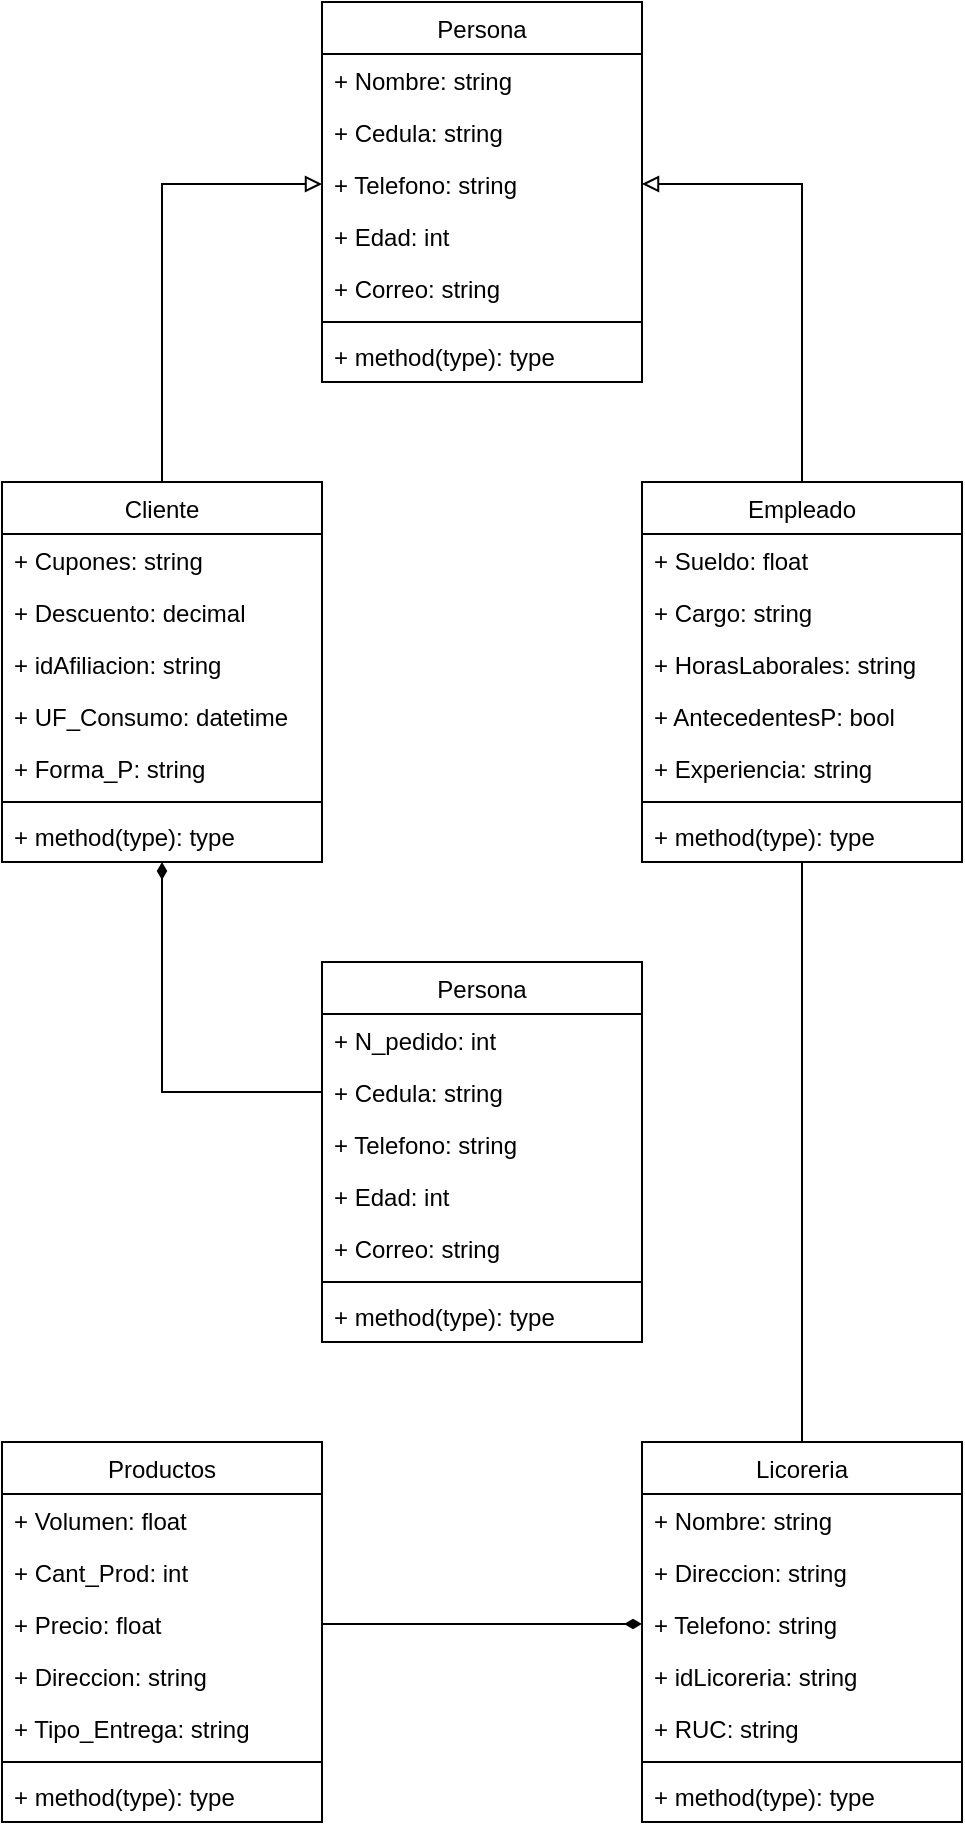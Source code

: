 <mxfile version="24.4.13" type="github">
  <diagram id="C5RBs43oDa-KdzZeNtuy" name="Page-1">
    <mxGraphModel dx="1009" dy="542" grid="1" gridSize="10" guides="1" tooltips="1" connect="1" arrows="1" fold="1" page="1" pageScale="1" pageWidth="827" pageHeight="1169" math="0" shadow="0">
      <root>
        <mxCell id="WIyWlLk6GJQsqaUBKTNV-0" />
        <mxCell id="WIyWlLk6GJQsqaUBKTNV-1" parent="WIyWlLk6GJQsqaUBKTNV-0" />
        <mxCell id="zkfFHV4jXpPFQw0GAbJ--17" value="Persona" style="swimlane;fontStyle=0;align=center;verticalAlign=top;childLayout=stackLayout;horizontal=1;startSize=26;horizontalStack=0;resizeParent=1;resizeLast=0;collapsible=1;marginBottom=0;rounded=0;shadow=0;strokeWidth=1;" parent="WIyWlLk6GJQsqaUBKTNV-1" vertex="1">
          <mxGeometry x="480" y="40" width="160" height="190" as="geometry">
            <mxRectangle x="550" y="140" width="160" height="26" as="alternateBounds" />
          </mxGeometry>
        </mxCell>
        <mxCell id="zkfFHV4jXpPFQw0GAbJ--18" value="+ Nombre: string" style="text;align=left;verticalAlign=top;spacingLeft=4;spacingRight=4;overflow=hidden;rotatable=0;points=[[0,0.5],[1,0.5]];portConstraint=eastwest;" parent="zkfFHV4jXpPFQw0GAbJ--17" vertex="1">
          <mxGeometry y="26" width="160" height="26" as="geometry" />
        </mxCell>
        <mxCell id="zkfFHV4jXpPFQw0GAbJ--19" value="+ Cedula: string" style="text;align=left;verticalAlign=top;spacingLeft=4;spacingRight=4;overflow=hidden;rotatable=0;points=[[0,0.5],[1,0.5]];portConstraint=eastwest;rounded=0;shadow=0;html=0;" parent="zkfFHV4jXpPFQw0GAbJ--17" vertex="1">
          <mxGeometry y="52" width="160" height="26" as="geometry" />
        </mxCell>
        <mxCell id="zkfFHV4jXpPFQw0GAbJ--20" value="+ Telefono: string" style="text;align=left;verticalAlign=top;spacingLeft=4;spacingRight=4;overflow=hidden;rotatable=0;points=[[0,0.5],[1,0.5]];portConstraint=eastwest;rounded=0;shadow=0;html=0;" parent="zkfFHV4jXpPFQw0GAbJ--17" vertex="1">
          <mxGeometry y="78" width="160" height="26" as="geometry" />
        </mxCell>
        <mxCell id="zkfFHV4jXpPFQw0GAbJ--21" value="+ Edad: int" style="text;align=left;verticalAlign=top;spacingLeft=4;spacingRight=4;overflow=hidden;rotatable=0;points=[[0,0.5],[1,0.5]];portConstraint=eastwest;rounded=0;shadow=0;html=0;" parent="zkfFHV4jXpPFQw0GAbJ--17" vertex="1">
          <mxGeometry y="104" width="160" height="26" as="geometry" />
        </mxCell>
        <mxCell id="zkfFHV4jXpPFQw0GAbJ--22" value="+ Correo: string" style="text;align=left;verticalAlign=top;spacingLeft=4;spacingRight=4;overflow=hidden;rotatable=0;points=[[0,0.5],[1,0.5]];portConstraint=eastwest;rounded=0;shadow=0;html=0;" parent="zkfFHV4jXpPFQw0GAbJ--17" vertex="1">
          <mxGeometry y="130" width="160" height="26" as="geometry" />
        </mxCell>
        <mxCell id="zkfFHV4jXpPFQw0GAbJ--23" value="" style="line;html=1;strokeWidth=1;align=left;verticalAlign=middle;spacingTop=-1;spacingLeft=3;spacingRight=3;rotatable=0;labelPosition=right;points=[];portConstraint=eastwest;" parent="zkfFHV4jXpPFQw0GAbJ--17" vertex="1">
          <mxGeometry y="156" width="160" height="8" as="geometry" />
        </mxCell>
        <mxCell id="o5cHr0ZhHkjqrvTouDSi-2" value="+ method(type): type" style="text;align=left;verticalAlign=top;spacingLeft=4;spacingRight=4;overflow=hidden;rotatable=0;points=[[0,0.5],[1,0.5]];portConstraint=eastwest;rounded=0;shadow=0;html=0;" parent="zkfFHV4jXpPFQw0GAbJ--17" vertex="1">
          <mxGeometry y="164" width="160" height="26" as="geometry" />
        </mxCell>
        <mxCell id="o5cHr0ZhHkjqrvTouDSi-3" value="Persona" style="swimlane;fontStyle=0;align=center;verticalAlign=top;childLayout=stackLayout;horizontal=1;startSize=26;horizontalStack=0;resizeParent=1;resizeLast=0;collapsible=1;marginBottom=0;rounded=0;shadow=0;strokeWidth=1;" parent="WIyWlLk6GJQsqaUBKTNV-1" vertex="1">
          <mxGeometry x="480" y="520" width="160" height="190" as="geometry">
            <mxRectangle x="550" y="140" width="160" height="26" as="alternateBounds" />
          </mxGeometry>
        </mxCell>
        <mxCell id="o5cHr0ZhHkjqrvTouDSi-4" value="+ N_pedido: int" style="text;align=left;verticalAlign=top;spacingLeft=4;spacingRight=4;overflow=hidden;rotatable=0;points=[[0,0.5],[1,0.5]];portConstraint=eastwest;" parent="o5cHr0ZhHkjqrvTouDSi-3" vertex="1">
          <mxGeometry y="26" width="160" height="26" as="geometry" />
        </mxCell>
        <mxCell id="o5cHr0ZhHkjqrvTouDSi-5" value="+ Cedula: string" style="text;align=left;verticalAlign=top;spacingLeft=4;spacingRight=4;overflow=hidden;rotatable=0;points=[[0,0.5],[1,0.5]];portConstraint=eastwest;rounded=0;shadow=0;html=0;" parent="o5cHr0ZhHkjqrvTouDSi-3" vertex="1">
          <mxGeometry y="52" width="160" height="26" as="geometry" />
        </mxCell>
        <mxCell id="o5cHr0ZhHkjqrvTouDSi-6" value="+ Telefono: string" style="text;align=left;verticalAlign=top;spacingLeft=4;spacingRight=4;overflow=hidden;rotatable=0;points=[[0,0.5],[1,0.5]];portConstraint=eastwest;rounded=0;shadow=0;html=0;" parent="o5cHr0ZhHkjqrvTouDSi-3" vertex="1">
          <mxGeometry y="78" width="160" height="26" as="geometry" />
        </mxCell>
        <mxCell id="o5cHr0ZhHkjqrvTouDSi-7" value="+ Edad: int" style="text;align=left;verticalAlign=top;spacingLeft=4;spacingRight=4;overflow=hidden;rotatable=0;points=[[0,0.5],[1,0.5]];portConstraint=eastwest;rounded=0;shadow=0;html=0;" parent="o5cHr0ZhHkjqrvTouDSi-3" vertex="1">
          <mxGeometry y="104" width="160" height="26" as="geometry" />
        </mxCell>
        <mxCell id="o5cHr0ZhHkjqrvTouDSi-8" value="+ Correo: string" style="text;align=left;verticalAlign=top;spacingLeft=4;spacingRight=4;overflow=hidden;rotatable=0;points=[[0,0.5],[1,0.5]];portConstraint=eastwest;rounded=0;shadow=0;html=0;" parent="o5cHr0ZhHkjqrvTouDSi-3" vertex="1">
          <mxGeometry y="130" width="160" height="26" as="geometry" />
        </mxCell>
        <mxCell id="o5cHr0ZhHkjqrvTouDSi-9" value="" style="line;html=1;strokeWidth=1;align=left;verticalAlign=middle;spacingTop=-1;spacingLeft=3;spacingRight=3;rotatable=0;labelPosition=right;points=[];portConstraint=eastwest;" parent="o5cHr0ZhHkjqrvTouDSi-3" vertex="1">
          <mxGeometry y="156" width="160" height="8" as="geometry" />
        </mxCell>
        <mxCell id="o5cHr0ZhHkjqrvTouDSi-10" value="+ method(type): type" style="text;align=left;verticalAlign=top;spacingLeft=4;spacingRight=4;overflow=hidden;rotatable=0;points=[[0,0.5],[1,0.5]];portConstraint=eastwest;rounded=0;shadow=0;html=0;" parent="o5cHr0ZhHkjqrvTouDSi-3" vertex="1">
          <mxGeometry y="164" width="160" height="26" as="geometry" />
        </mxCell>
        <mxCell id="o5cHr0ZhHkjqrvTouDSi-11" value="Licoreria" style="swimlane;fontStyle=0;align=center;verticalAlign=top;childLayout=stackLayout;horizontal=1;startSize=26;horizontalStack=0;resizeParent=1;resizeLast=0;collapsible=1;marginBottom=0;rounded=0;shadow=0;strokeWidth=1;" parent="WIyWlLk6GJQsqaUBKTNV-1" vertex="1">
          <mxGeometry x="640" y="760" width="160" height="190" as="geometry">
            <mxRectangle x="550" y="140" width="160" height="26" as="alternateBounds" />
          </mxGeometry>
        </mxCell>
        <mxCell id="o5cHr0ZhHkjqrvTouDSi-12" value="+ Nombre: string" style="text;align=left;verticalAlign=top;spacingLeft=4;spacingRight=4;overflow=hidden;rotatable=0;points=[[0,0.5],[1,0.5]];portConstraint=eastwest;" parent="o5cHr0ZhHkjqrvTouDSi-11" vertex="1">
          <mxGeometry y="26" width="160" height="26" as="geometry" />
        </mxCell>
        <mxCell id="o5cHr0ZhHkjqrvTouDSi-13" value="+ Direccion: string" style="text;align=left;verticalAlign=top;spacingLeft=4;spacingRight=4;overflow=hidden;rotatable=0;points=[[0,0.5],[1,0.5]];portConstraint=eastwest;rounded=0;shadow=0;html=0;" parent="o5cHr0ZhHkjqrvTouDSi-11" vertex="1">
          <mxGeometry y="52" width="160" height="26" as="geometry" />
        </mxCell>
        <mxCell id="o5cHr0ZhHkjqrvTouDSi-14" value="+ Telefono: string" style="text;align=left;verticalAlign=top;spacingLeft=4;spacingRight=4;overflow=hidden;rotatable=0;points=[[0,0.5],[1,0.5]];portConstraint=eastwest;rounded=0;shadow=0;html=0;" parent="o5cHr0ZhHkjqrvTouDSi-11" vertex="1">
          <mxGeometry y="78" width="160" height="26" as="geometry" />
        </mxCell>
        <mxCell id="o5cHr0ZhHkjqrvTouDSi-15" value="+ idLicoreria: string" style="text;align=left;verticalAlign=top;spacingLeft=4;spacingRight=4;overflow=hidden;rotatable=0;points=[[0,0.5],[1,0.5]];portConstraint=eastwest;rounded=0;shadow=0;html=0;" parent="o5cHr0ZhHkjqrvTouDSi-11" vertex="1">
          <mxGeometry y="104" width="160" height="26" as="geometry" />
        </mxCell>
        <mxCell id="o5cHr0ZhHkjqrvTouDSi-16" value="+ RUC: string" style="text;align=left;verticalAlign=top;spacingLeft=4;spacingRight=4;overflow=hidden;rotatable=0;points=[[0,0.5],[1,0.5]];portConstraint=eastwest;rounded=0;shadow=0;html=0;" parent="o5cHr0ZhHkjqrvTouDSi-11" vertex="1">
          <mxGeometry y="130" width="160" height="26" as="geometry" />
        </mxCell>
        <mxCell id="o5cHr0ZhHkjqrvTouDSi-17" value="" style="line;html=1;strokeWidth=1;align=left;verticalAlign=middle;spacingTop=-1;spacingLeft=3;spacingRight=3;rotatable=0;labelPosition=right;points=[];portConstraint=eastwest;" parent="o5cHr0ZhHkjqrvTouDSi-11" vertex="1">
          <mxGeometry y="156" width="160" height="8" as="geometry" />
        </mxCell>
        <mxCell id="o5cHr0ZhHkjqrvTouDSi-18" value="+ method(type): type" style="text;align=left;verticalAlign=top;spacingLeft=4;spacingRight=4;overflow=hidden;rotatable=0;points=[[0,0.5],[1,0.5]];portConstraint=eastwest;rounded=0;shadow=0;html=0;" parent="o5cHr0ZhHkjqrvTouDSi-11" vertex="1">
          <mxGeometry y="164" width="160" height="26" as="geometry" />
        </mxCell>
        <mxCell id="o5cHr0ZhHkjqrvTouDSi-19" value="Productos" style="swimlane;fontStyle=0;align=center;verticalAlign=top;childLayout=stackLayout;horizontal=1;startSize=26;horizontalStack=0;resizeParent=1;resizeLast=0;collapsible=1;marginBottom=0;rounded=0;shadow=0;strokeWidth=1;" parent="WIyWlLk6GJQsqaUBKTNV-1" vertex="1">
          <mxGeometry x="320" y="760" width="160" height="190" as="geometry">
            <mxRectangle x="550" y="140" width="160" height="26" as="alternateBounds" />
          </mxGeometry>
        </mxCell>
        <mxCell id="o5cHr0ZhHkjqrvTouDSi-20" value="+ Volumen: float" style="text;align=left;verticalAlign=top;spacingLeft=4;spacingRight=4;overflow=hidden;rotatable=0;points=[[0,0.5],[1,0.5]];portConstraint=eastwest;" parent="o5cHr0ZhHkjqrvTouDSi-19" vertex="1">
          <mxGeometry y="26" width="160" height="26" as="geometry" />
        </mxCell>
        <mxCell id="o5cHr0ZhHkjqrvTouDSi-21" value="+ Cant_Prod: int" style="text;align=left;verticalAlign=top;spacingLeft=4;spacingRight=4;overflow=hidden;rotatable=0;points=[[0,0.5],[1,0.5]];portConstraint=eastwest;rounded=0;shadow=0;html=0;" parent="o5cHr0ZhHkjqrvTouDSi-19" vertex="1">
          <mxGeometry y="52" width="160" height="26" as="geometry" />
        </mxCell>
        <mxCell id="o5cHr0ZhHkjqrvTouDSi-22" value="+ Precio: float" style="text;align=left;verticalAlign=top;spacingLeft=4;spacingRight=4;overflow=hidden;rotatable=0;points=[[0,0.5],[1,0.5]];portConstraint=eastwest;rounded=0;shadow=0;html=0;" parent="o5cHr0ZhHkjqrvTouDSi-19" vertex="1">
          <mxGeometry y="78" width="160" height="26" as="geometry" />
        </mxCell>
        <mxCell id="o5cHr0ZhHkjqrvTouDSi-51" value="+ Direccion: string" style="text;align=left;verticalAlign=top;spacingLeft=4;spacingRight=4;overflow=hidden;rotatable=0;points=[[0,0.5],[1,0.5]];portConstraint=eastwest;rounded=0;shadow=0;html=0;" parent="o5cHr0ZhHkjqrvTouDSi-19" vertex="1">
          <mxGeometry y="104" width="160" height="26" as="geometry" />
        </mxCell>
        <mxCell id="o5cHr0ZhHkjqrvTouDSi-24" value="+ Tipo_Entrega: string" style="text;align=left;verticalAlign=top;spacingLeft=4;spacingRight=4;overflow=hidden;rotatable=0;points=[[0,0.5],[1,0.5]];portConstraint=eastwest;rounded=0;shadow=0;html=0;" parent="o5cHr0ZhHkjqrvTouDSi-19" vertex="1">
          <mxGeometry y="130" width="160" height="26" as="geometry" />
        </mxCell>
        <mxCell id="o5cHr0ZhHkjqrvTouDSi-25" value="" style="line;html=1;strokeWidth=1;align=left;verticalAlign=middle;spacingTop=-1;spacingLeft=3;spacingRight=3;rotatable=0;labelPosition=right;points=[];portConstraint=eastwest;" parent="o5cHr0ZhHkjqrvTouDSi-19" vertex="1">
          <mxGeometry y="156" width="160" height="8" as="geometry" />
        </mxCell>
        <mxCell id="o5cHr0ZhHkjqrvTouDSi-26" value="+ method(type): type" style="text;align=left;verticalAlign=top;spacingLeft=4;spacingRight=4;overflow=hidden;rotatable=0;points=[[0,0.5],[1,0.5]];portConstraint=eastwest;rounded=0;shadow=0;html=0;" parent="o5cHr0ZhHkjqrvTouDSi-19" vertex="1">
          <mxGeometry y="164" width="160" height="26" as="geometry" />
        </mxCell>
        <mxCell id="o5cHr0ZhHkjqrvTouDSi-45" style="edgeStyle=orthogonalEdgeStyle;rounded=0;orthogonalLoop=1;jettySize=auto;html=1;endArrow=block;endFill=0;" parent="WIyWlLk6GJQsqaUBKTNV-1" source="o5cHr0ZhHkjqrvTouDSi-27" target="zkfFHV4jXpPFQw0GAbJ--20" edge="1">
          <mxGeometry relative="1" as="geometry" />
        </mxCell>
        <mxCell id="o5cHr0ZhHkjqrvTouDSi-49" style="edgeStyle=orthogonalEdgeStyle;rounded=0;orthogonalLoop=1;jettySize=auto;html=1;entryX=0.5;entryY=0;entryDx=0;entryDy=0;endArrow=none;endFill=0;" parent="WIyWlLk6GJQsqaUBKTNV-1" source="o5cHr0ZhHkjqrvTouDSi-27" target="o5cHr0ZhHkjqrvTouDSi-11" edge="1">
          <mxGeometry relative="1" as="geometry" />
        </mxCell>
        <mxCell id="o5cHr0ZhHkjqrvTouDSi-27" value="Empleado" style="swimlane;fontStyle=0;align=center;verticalAlign=top;childLayout=stackLayout;horizontal=1;startSize=26;horizontalStack=0;resizeParent=1;resizeLast=0;collapsible=1;marginBottom=0;rounded=0;shadow=0;strokeWidth=1;" parent="WIyWlLk6GJQsqaUBKTNV-1" vertex="1">
          <mxGeometry x="640" y="280" width="160" height="190" as="geometry">
            <mxRectangle x="550" y="140" width="160" height="26" as="alternateBounds" />
          </mxGeometry>
        </mxCell>
        <mxCell id="o5cHr0ZhHkjqrvTouDSi-28" value="+ Sueldo: float" style="text;align=left;verticalAlign=top;spacingLeft=4;spacingRight=4;overflow=hidden;rotatable=0;points=[[0,0.5],[1,0.5]];portConstraint=eastwest;" parent="o5cHr0ZhHkjqrvTouDSi-27" vertex="1">
          <mxGeometry y="26" width="160" height="26" as="geometry" />
        </mxCell>
        <mxCell id="o5cHr0ZhHkjqrvTouDSi-29" value="+ Cargo: string" style="text;align=left;verticalAlign=top;spacingLeft=4;spacingRight=4;overflow=hidden;rotatable=0;points=[[0,0.5],[1,0.5]];portConstraint=eastwest;rounded=0;shadow=0;html=0;" parent="o5cHr0ZhHkjqrvTouDSi-27" vertex="1">
          <mxGeometry y="52" width="160" height="26" as="geometry" />
        </mxCell>
        <mxCell id="o5cHr0ZhHkjqrvTouDSi-30" value="+ HorasLaborales: string" style="text;align=left;verticalAlign=top;spacingLeft=4;spacingRight=4;overflow=hidden;rotatable=0;points=[[0,0.5],[1,0.5]];portConstraint=eastwest;rounded=0;shadow=0;html=0;" parent="o5cHr0ZhHkjqrvTouDSi-27" vertex="1">
          <mxGeometry y="78" width="160" height="26" as="geometry" />
        </mxCell>
        <mxCell id="o5cHr0ZhHkjqrvTouDSi-31" value="+ AntecedentesP: bool" style="text;align=left;verticalAlign=top;spacingLeft=4;spacingRight=4;overflow=hidden;rotatable=0;points=[[0,0.5],[1,0.5]];portConstraint=eastwest;rounded=0;shadow=0;html=0;" parent="o5cHr0ZhHkjqrvTouDSi-27" vertex="1">
          <mxGeometry y="104" width="160" height="26" as="geometry" />
        </mxCell>
        <mxCell id="o5cHr0ZhHkjqrvTouDSi-32" value="+ Experiencia: string" style="text;align=left;verticalAlign=top;spacingLeft=4;spacingRight=4;overflow=hidden;rotatable=0;points=[[0,0.5],[1,0.5]];portConstraint=eastwest;rounded=0;shadow=0;html=0;" parent="o5cHr0ZhHkjqrvTouDSi-27" vertex="1">
          <mxGeometry y="130" width="160" height="26" as="geometry" />
        </mxCell>
        <mxCell id="o5cHr0ZhHkjqrvTouDSi-33" value="" style="line;html=1;strokeWidth=1;align=left;verticalAlign=middle;spacingTop=-1;spacingLeft=3;spacingRight=3;rotatable=0;labelPosition=right;points=[];portConstraint=eastwest;" parent="o5cHr0ZhHkjqrvTouDSi-27" vertex="1">
          <mxGeometry y="156" width="160" height="8" as="geometry" />
        </mxCell>
        <mxCell id="o5cHr0ZhHkjqrvTouDSi-34" value="+ method(type): type" style="text;align=left;verticalAlign=top;spacingLeft=4;spacingRight=4;overflow=hidden;rotatable=0;points=[[0,0.5],[1,0.5]];portConstraint=eastwest;rounded=0;shadow=0;html=0;" parent="o5cHr0ZhHkjqrvTouDSi-27" vertex="1">
          <mxGeometry y="164" width="160" height="26" as="geometry" />
        </mxCell>
        <mxCell id="o5cHr0ZhHkjqrvTouDSi-47" style="edgeStyle=orthogonalEdgeStyle;rounded=0;orthogonalLoop=1;jettySize=auto;html=1;endArrow=block;endFill=0;" parent="WIyWlLk6GJQsqaUBKTNV-1" source="o5cHr0ZhHkjqrvTouDSi-35" target="zkfFHV4jXpPFQw0GAbJ--20" edge="1">
          <mxGeometry relative="1" as="geometry" />
        </mxCell>
        <mxCell id="o5cHr0ZhHkjqrvTouDSi-35" value="Cliente" style="swimlane;fontStyle=0;align=center;verticalAlign=top;childLayout=stackLayout;horizontal=1;startSize=26;horizontalStack=0;resizeParent=1;resizeLast=0;collapsible=1;marginBottom=0;rounded=0;shadow=0;strokeWidth=1;" parent="WIyWlLk6GJQsqaUBKTNV-1" vertex="1">
          <mxGeometry x="320" y="280" width="160" height="190" as="geometry">
            <mxRectangle x="550" y="140" width="160" height="26" as="alternateBounds" />
          </mxGeometry>
        </mxCell>
        <mxCell id="o5cHr0ZhHkjqrvTouDSi-36" value="+ Cupones: string" style="text;align=left;verticalAlign=top;spacingLeft=4;spacingRight=4;overflow=hidden;rotatable=0;points=[[0,0.5],[1,0.5]];portConstraint=eastwest;" parent="o5cHr0ZhHkjqrvTouDSi-35" vertex="1">
          <mxGeometry y="26" width="160" height="26" as="geometry" />
        </mxCell>
        <mxCell id="o5cHr0ZhHkjqrvTouDSi-37" value="+ Descuento: decimal" style="text;align=left;verticalAlign=top;spacingLeft=4;spacingRight=4;overflow=hidden;rotatable=0;points=[[0,0.5],[1,0.5]];portConstraint=eastwest;rounded=0;shadow=0;html=0;" parent="o5cHr0ZhHkjqrvTouDSi-35" vertex="1">
          <mxGeometry y="52" width="160" height="26" as="geometry" />
        </mxCell>
        <mxCell id="o5cHr0ZhHkjqrvTouDSi-38" value="+ idAfiliacion: string" style="text;align=left;verticalAlign=top;spacingLeft=4;spacingRight=4;overflow=hidden;rotatable=0;points=[[0,0.5],[1,0.5]];portConstraint=eastwest;rounded=0;shadow=0;html=0;" parent="o5cHr0ZhHkjqrvTouDSi-35" vertex="1">
          <mxGeometry y="78" width="160" height="26" as="geometry" />
        </mxCell>
        <mxCell id="o5cHr0ZhHkjqrvTouDSi-39" value="+ UF_Consumo: datetime" style="text;align=left;verticalAlign=top;spacingLeft=4;spacingRight=4;overflow=hidden;rotatable=0;points=[[0,0.5],[1,0.5]];portConstraint=eastwest;rounded=0;shadow=0;html=0;" parent="o5cHr0ZhHkjqrvTouDSi-35" vertex="1">
          <mxGeometry y="104" width="160" height="26" as="geometry" />
        </mxCell>
        <mxCell id="o5cHr0ZhHkjqrvTouDSi-40" value="+ Forma_P: string" style="text;align=left;verticalAlign=top;spacingLeft=4;spacingRight=4;overflow=hidden;rotatable=0;points=[[0,0.5],[1,0.5]];portConstraint=eastwest;rounded=0;shadow=0;html=0;" parent="o5cHr0ZhHkjqrvTouDSi-35" vertex="1">
          <mxGeometry y="130" width="160" height="26" as="geometry" />
        </mxCell>
        <mxCell id="o5cHr0ZhHkjqrvTouDSi-41" value="" style="line;html=1;strokeWidth=1;align=left;verticalAlign=middle;spacingTop=-1;spacingLeft=3;spacingRight=3;rotatable=0;labelPosition=right;points=[];portConstraint=eastwest;" parent="o5cHr0ZhHkjqrvTouDSi-35" vertex="1">
          <mxGeometry y="156" width="160" height="8" as="geometry" />
        </mxCell>
        <mxCell id="o5cHr0ZhHkjqrvTouDSi-42" value="+ method(type): type" style="text;align=left;verticalAlign=top;spacingLeft=4;spacingRight=4;overflow=hidden;rotatable=0;points=[[0,0.5],[1,0.5]];portConstraint=eastwest;rounded=0;shadow=0;html=0;" parent="o5cHr0ZhHkjqrvTouDSi-35" vertex="1">
          <mxGeometry y="164" width="160" height="26" as="geometry" />
        </mxCell>
        <mxCell id="o5cHr0ZhHkjqrvTouDSi-50" style="edgeStyle=orthogonalEdgeStyle;rounded=0;orthogonalLoop=1;jettySize=auto;html=1;entryX=0;entryY=0.5;entryDx=0;entryDy=0;endArrow=diamondThin;endFill=1;" parent="WIyWlLk6GJQsqaUBKTNV-1" source="o5cHr0ZhHkjqrvTouDSi-22" target="o5cHr0ZhHkjqrvTouDSi-14" edge="1">
          <mxGeometry relative="1" as="geometry" />
        </mxCell>
        <mxCell id="o5cHr0ZhHkjqrvTouDSi-53" style="edgeStyle=orthogonalEdgeStyle;rounded=0;orthogonalLoop=1;jettySize=auto;html=1;exitX=0;exitY=0.5;exitDx=0;exitDy=0;entryX=0.5;entryY=1;entryDx=0;entryDy=0;endArrow=diamondThin;endFill=1;" parent="WIyWlLk6GJQsqaUBKTNV-1" source="o5cHr0ZhHkjqrvTouDSi-5" target="o5cHr0ZhHkjqrvTouDSi-35" edge="1">
          <mxGeometry relative="1" as="geometry">
            <mxPoint x="400" y="490" as="targetPoint" />
          </mxGeometry>
        </mxCell>
      </root>
    </mxGraphModel>
  </diagram>
</mxfile>

